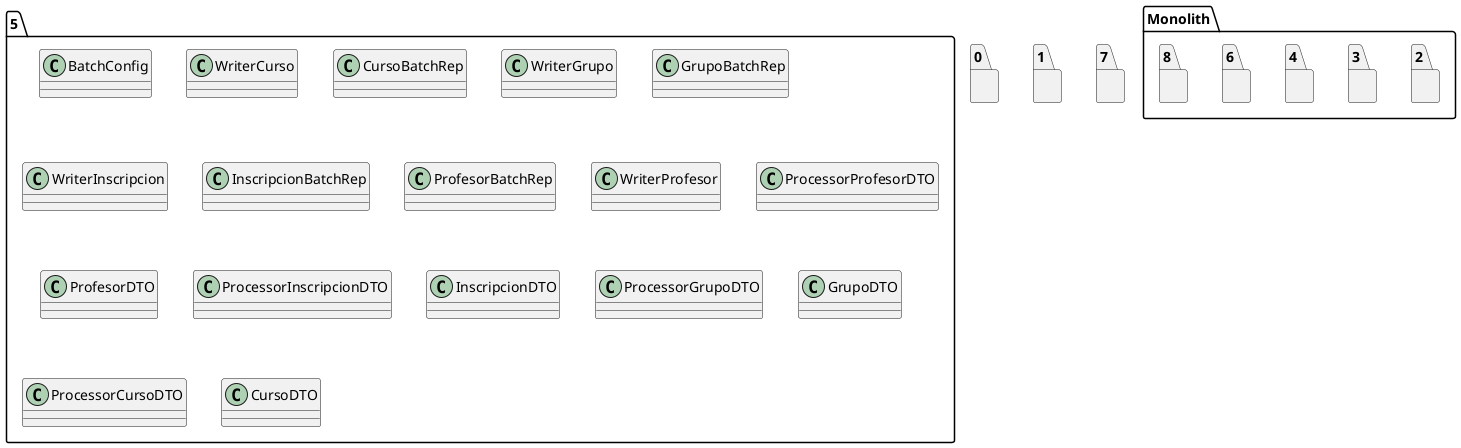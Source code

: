 @startuml
package "5"{
class BatchConfig
class WriterCurso
class CursoBatchRep
class WriterGrupo
class GrupoBatchRep
class WriterInscripcion
class InscripcionBatchRep
class ProfesorBatchRep
class WriterProfesor
class ProcessorProfesorDTO
class ProfesorDTO
class ProcessorInscripcionDTO
class InscripcionDTO
class ProcessorGrupoDTO
class GrupoDTO
class ProcessorCursoDTO
class CursoDTO
}
package "0"{
}
package "1"{
}
package "7"{
}
package "Monolith" {
package "2"{
}
package "3"{
}
package "4"{
}
package "6"{
}
package "8"{
}
}
@enduml